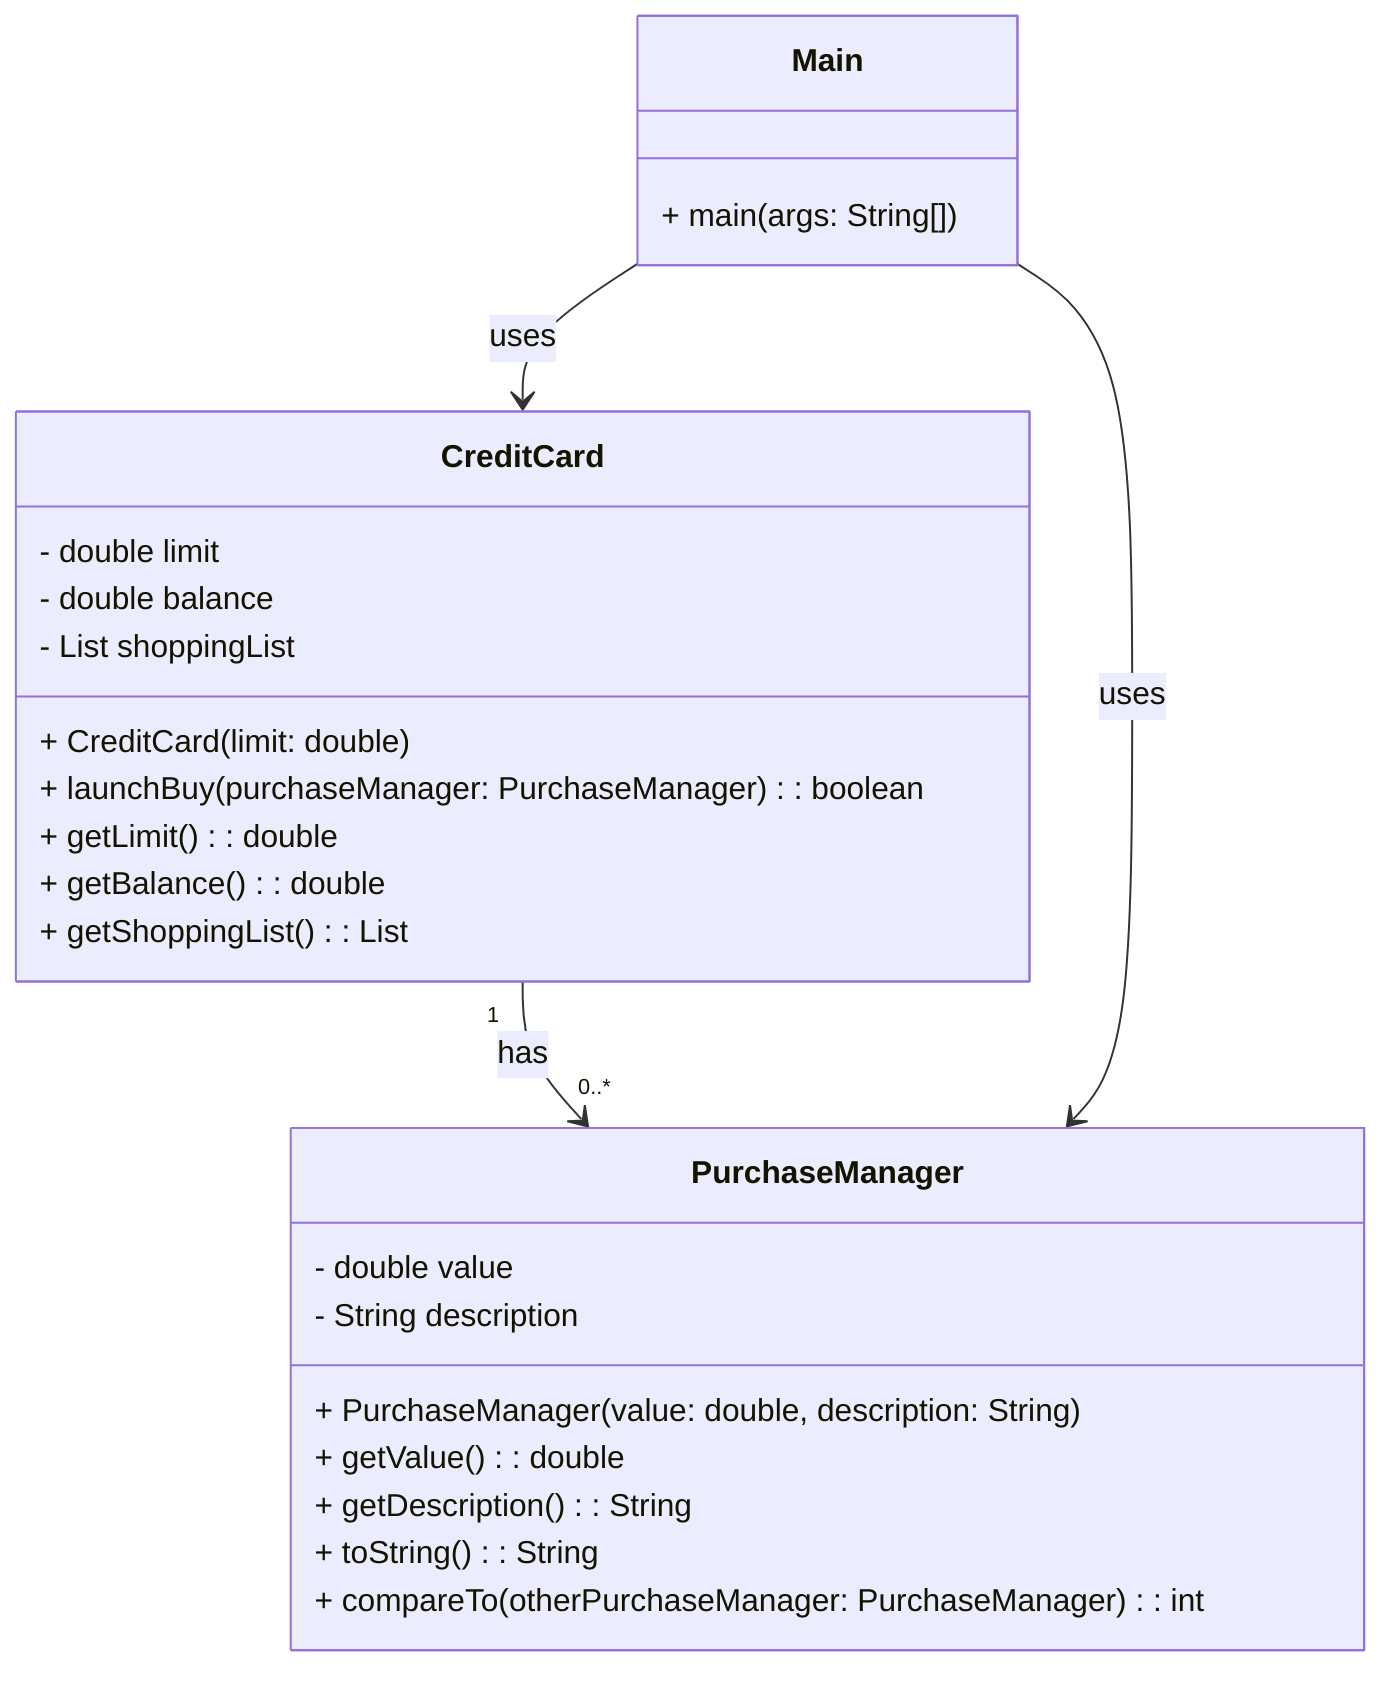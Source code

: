 classDiagram
    class CreditCard {
        - double limit
        - double balance
        - List<PurchaseManager> shoppingList
        + CreditCard(limit: double)
        + launchBuy(purchaseManager: PurchaseManager): boolean
        + getLimit(): double
        + getBalance(): double
        + getShoppingList(): List<PurchaseManager>
    }

    class PurchaseManager {
        - double value
        - String description
        + PurchaseManager(value: double, description: String)
        + getValue(): double
        + getDescription(): String
        + toString(): String
        + compareTo(otherPurchaseManager: PurchaseManager): int
    }

    class Main {
        + main(args: String[])
    }

    CreditCard "1" --> "0..*" PurchaseManager : has
    Main --> CreditCard : uses
    Main --> PurchaseManager : uses